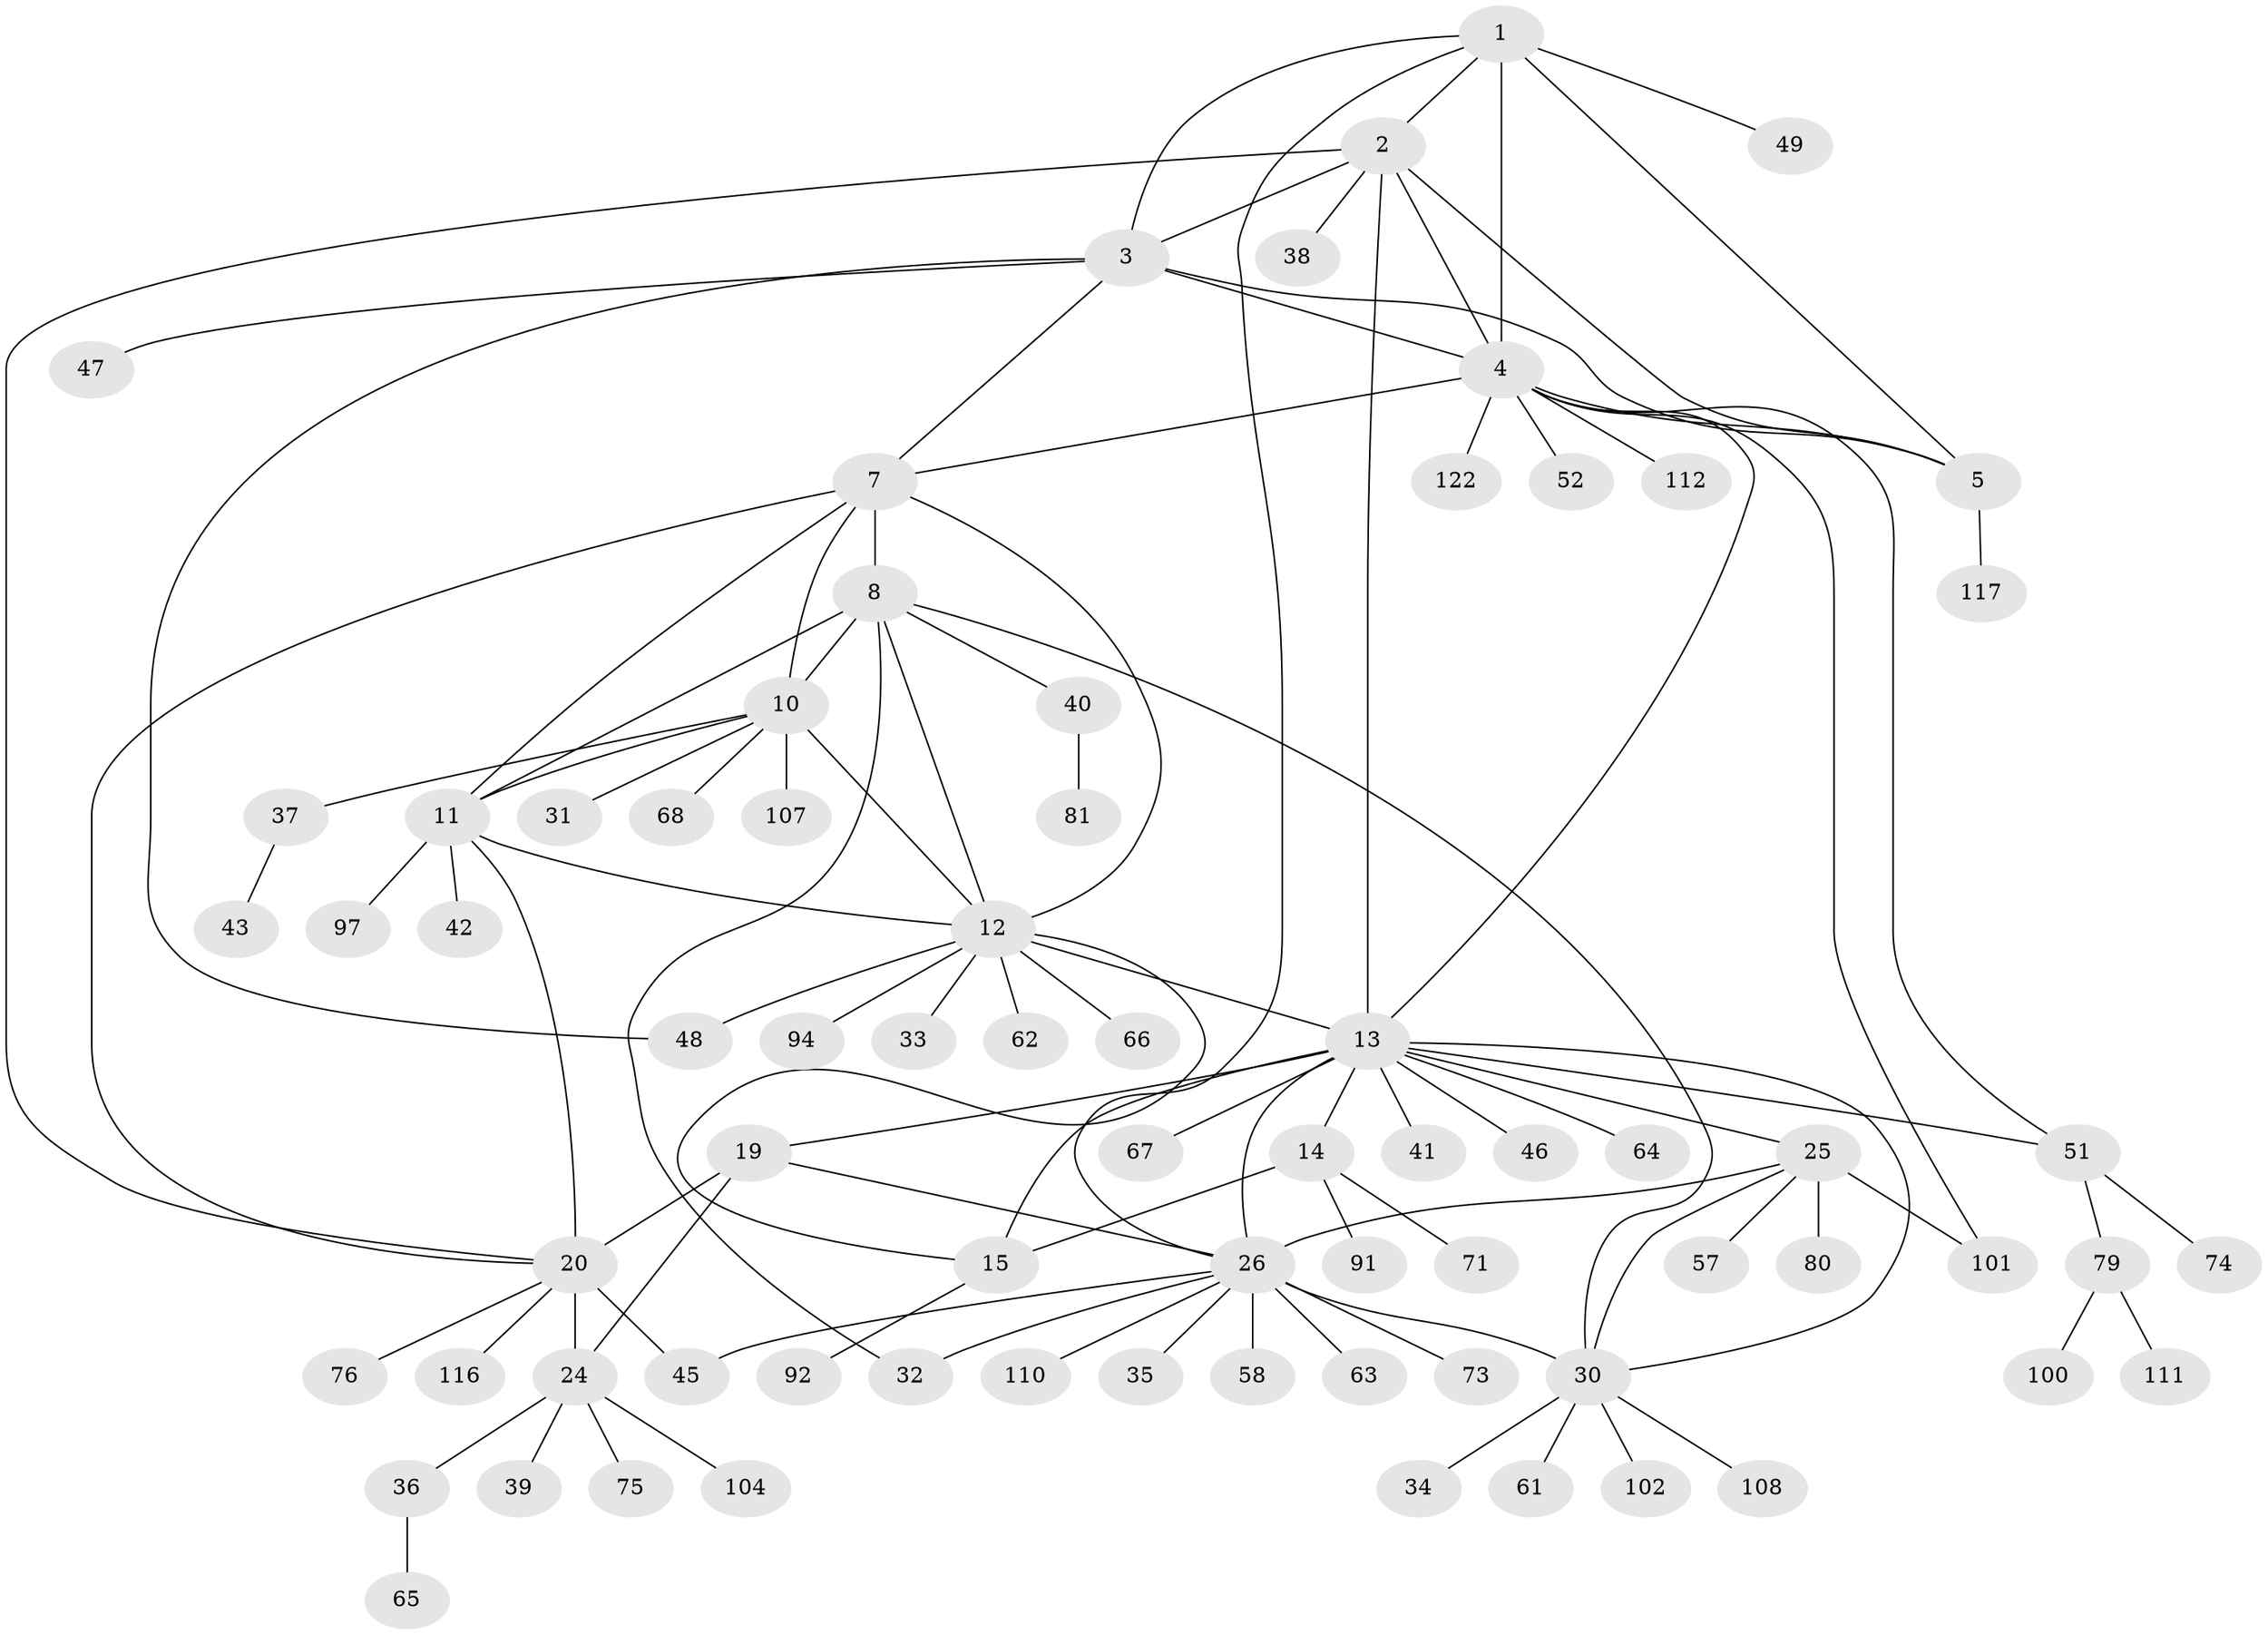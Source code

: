 // original degree distribution, {7: 0.032520325203252036, 9: 0.07317073170731707, 10: 0.016260162601626018, 8: 0.04065040650406504, 6: 0.032520325203252036, 11: 0.016260162601626018, 12: 0.024390243902439025, 5: 0.008130081300813009, 2: 0.17886178861788618, 3: 0.032520325203252036, 1: 0.5365853658536586, 4: 0.008130081300813009}
// Generated by graph-tools (version 1.1) at 2025/19/03/04/25 18:19:54]
// undirected, 73 vertices, 104 edges
graph export_dot {
graph [start="1"]
  node [color=gray90,style=filled];
  1;
  2;
  3 [super="+70+99+78"];
  4 [super="+6"];
  5;
  7 [super="+96+93+115"];
  8 [super="+72+9"];
  10;
  11;
  12;
  13 [super="+123+83+16"];
  14;
  15 [super="+50+55"];
  19 [super="+54+23"];
  20 [super="+21+98+120+22+44"];
  24;
  25;
  26 [super="+29+27+53"];
  30;
  31 [super="+95"];
  32 [super="+87+85"];
  33;
  34;
  35;
  36;
  37;
  38;
  39;
  40;
  41;
  42 [super="+69"];
  43;
  45;
  46;
  47 [super="+60"];
  48;
  49;
  51;
  52;
  57;
  58;
  61;
  62;
  63;
  64;
  65;
  66 [super="+82"];
  67 [super="+113"];
  68;
  71;
  73;
  74;
  75;
  76 [super="+77"];
  79;
  80;
  81;
  91;
  92;
  94;
  97 [super="+103"];
  100;
  101;
  102;
  104;
  107;
  108;
  110;
  111;
  112;
  116;
  117;
  122;
  1 -- 2;
  1 -- 3;
  1 -- 4 [weight=2];
  1 -- 5;
  1 -- 49;
  1 -- 26;
  2 -- 3;
  2 -- 4 [weight=2];
  2 -- 5;
  2 -- 38;
  2 -- 20;
  2 -- 13 [weight=2];
  3 -- 4 [weight=2];
  3 -- 5;
  3 -- 47;
  3 -- 48;
  3 -- 7;
  4 -- 5 [weight=2];
  4 -- 52;
  4 -- 112;
  4 -- 122;
  4 -- 101;
  4 -- 7;
  4 -- 51;
  4 -- 13;
  5 -- 117;
  7 -- 8 [weight=2];
  7 -- 10;
  7 -- 11;
  7 -- 12;
  7 -- 20;
  8 -- 10 [weight=2];
  8 -- 11 [weight=2];
  8 -- 12 [weight=2];
  8 -- 30;
  8 -- 40;
  8 -- 32;
  10 -- 11;
  10 -- 12;
  10 -- 31;
  10 -- 37;
  10 -- 68;
  10 -- 107;
  11 -- 12;
  11 -- 42;
  11 -- 97;
  11 -- 20 [weight=2];
  12 -- 13;
  12 -- 33;
  12 -- 48;
  12 -- 62;
  12 -- 66;
  12 -- 94;
  12 -- 15;
  13 -- 14 [weight=4];
  13 -- 15 [weight=4];
  13 -- 51;
  13 -- 26;
  13 -- 64;
  13 -- 67;
  13 -- 41;
  13 -- 46;
  13 -- 19;
  13 -- 25;
  13 -- 30;
  14 -- 15;
  14 -- 71;
  14 -- 91;
  15 -- 92;
  19 -- 20 [weight=6];
  19 -- 24 [weight=2];
  19 -- 26;
  20 -- 24 [weight=3];
  20 -- 76;
  20 -- 45;
  20 -- 116;
  24 -- 36;
  24 -- 39;
  24 -- 75;
  24 -- 104;
  25 -- 26 [weight=4];
  25 -- 30;
  25 -- 57;
  25 -- 80;
  25 -- 101;
  26 -- 30 [weight=4];
  26 -- 32;
  26 -- 45;
  26 -- 35;
  26 -- 58;
  26 -- 73;
  26 -- 110;
  26 -- 63;
  30 -- 34;
  30 -- 61;
  30 -- 102;
  30 -- 108;
  36 -- 65;
  37 -- 43;
  40 -- 81;
  51 -- 74;
  51 -- 79;
  79 -- 100;
  79 -- 111;
}
